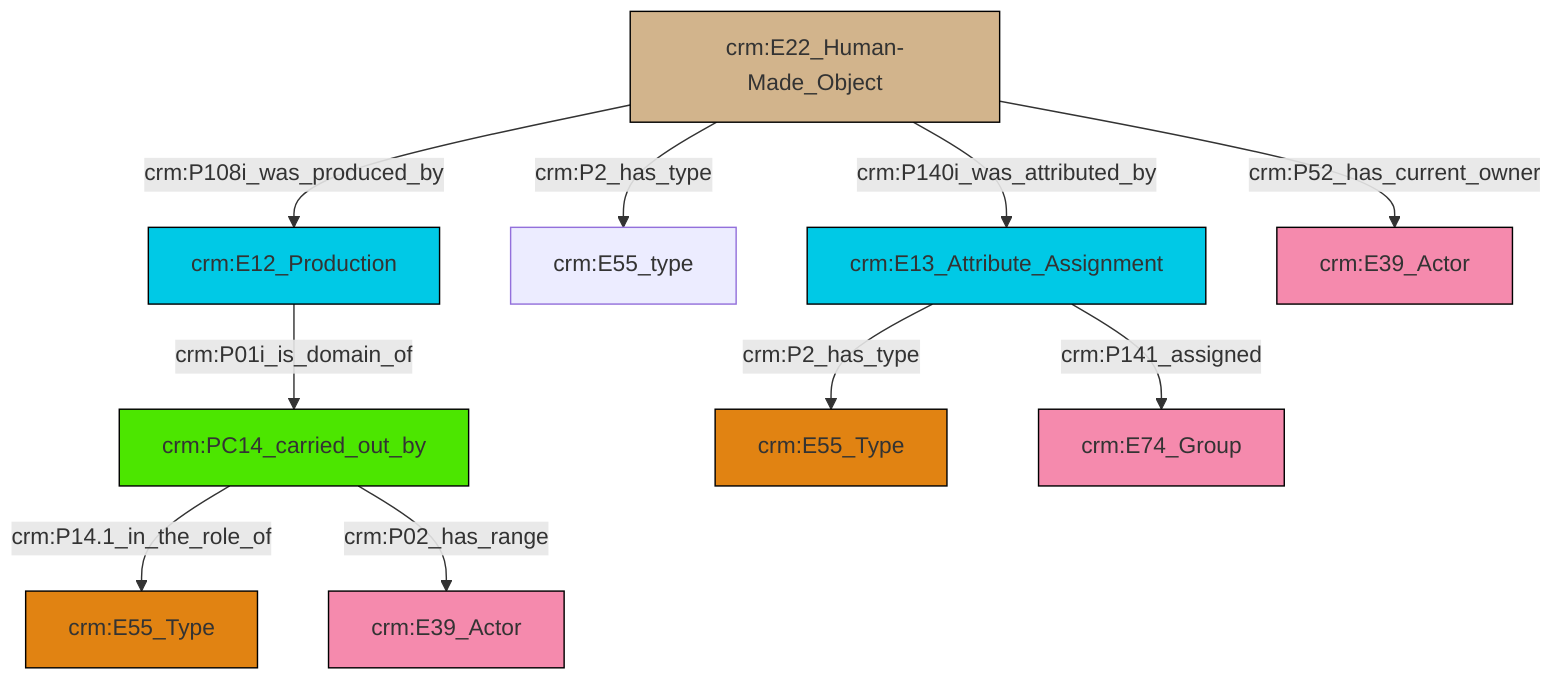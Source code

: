 graph TD
classDef Literal fill:#f2f2f2,stroke:#000000;
classDef CRM_Entity fill:#FFFFFF,stroke:#000000;
classDef Temporal_Entity fill:#00C9E6, stroke:#000000;
classDef Type fill:#E18312, stroke:#000000;
classDef Time-Span fill:#2C9C91, stroke:#000000;
classDef Appellation fill:#FFEB7F, stroke:#000000;
classDef Place fill:#008836, stroke:#000000;
classDef Persistent_Item fill:#B266B2, stroke:#000000;
classDef Conceptual_Object fill:#FFD700, stroke:#000000;
classDef Physical_Thing fill:#D2B48C, stroke:#000000;
classDef Actor fill:#f58aad, stroke:#000000;
classDef PC_Classes fill:#4ce600, stroke:#000000;
classDef Multi fill:#cccccc,stroke:#000000;

0["crm:PC14_carried_out_by"]:::PC_Classes -->|crm:P14.1_in_the_role_of| 1["crm:E55_Type"]:::Type
2["crm:E12_Production"]:::Temporal_Entity -->|crm:P01i_is_domain_of| 0["crm:PC14_carried_out_by"]:::PC_Classes
9["crm:E22_Human-Made_Object"]:::Physical_Thing -->|crm:P140i_was_attributed_by| 10["crm:E13_Attribute_Assignment"]:::Temporal_Entity
9["crm:E22_Human-Made_Object"]:::Physical_Thing -->|crm:P2_has_type| 7["crm:E55_type"]:::Default
9["crm:E22_Human-Made_Object"]:::Physical_Thing -->|crm:P108i_was_produced_by| 2["crm:E12_Production"]:::Temporal_Entity
9["crm:E22_Human-Made_Object"]:::Physical_Thing -->|crm:P52_has_current_owner| 15["crm:E39_Actor"]:::Actor
10["crm:E13_Attribute_Assignment"]:::Temporal_Entity -->|crm:P141_assigned| 11["crm:E74_Group"]:::Actor
10["crm:E13_Attribute_Assignment"]:::Temporal_Entity -->|crm:P2_has_type| 4["crm:E55_Type"]:::Type
0["crm:PC14_carried_out_by"]:::PC_Classes -->|crm:P02_has_range| 18["crm:E39_Actor"]:::Actor